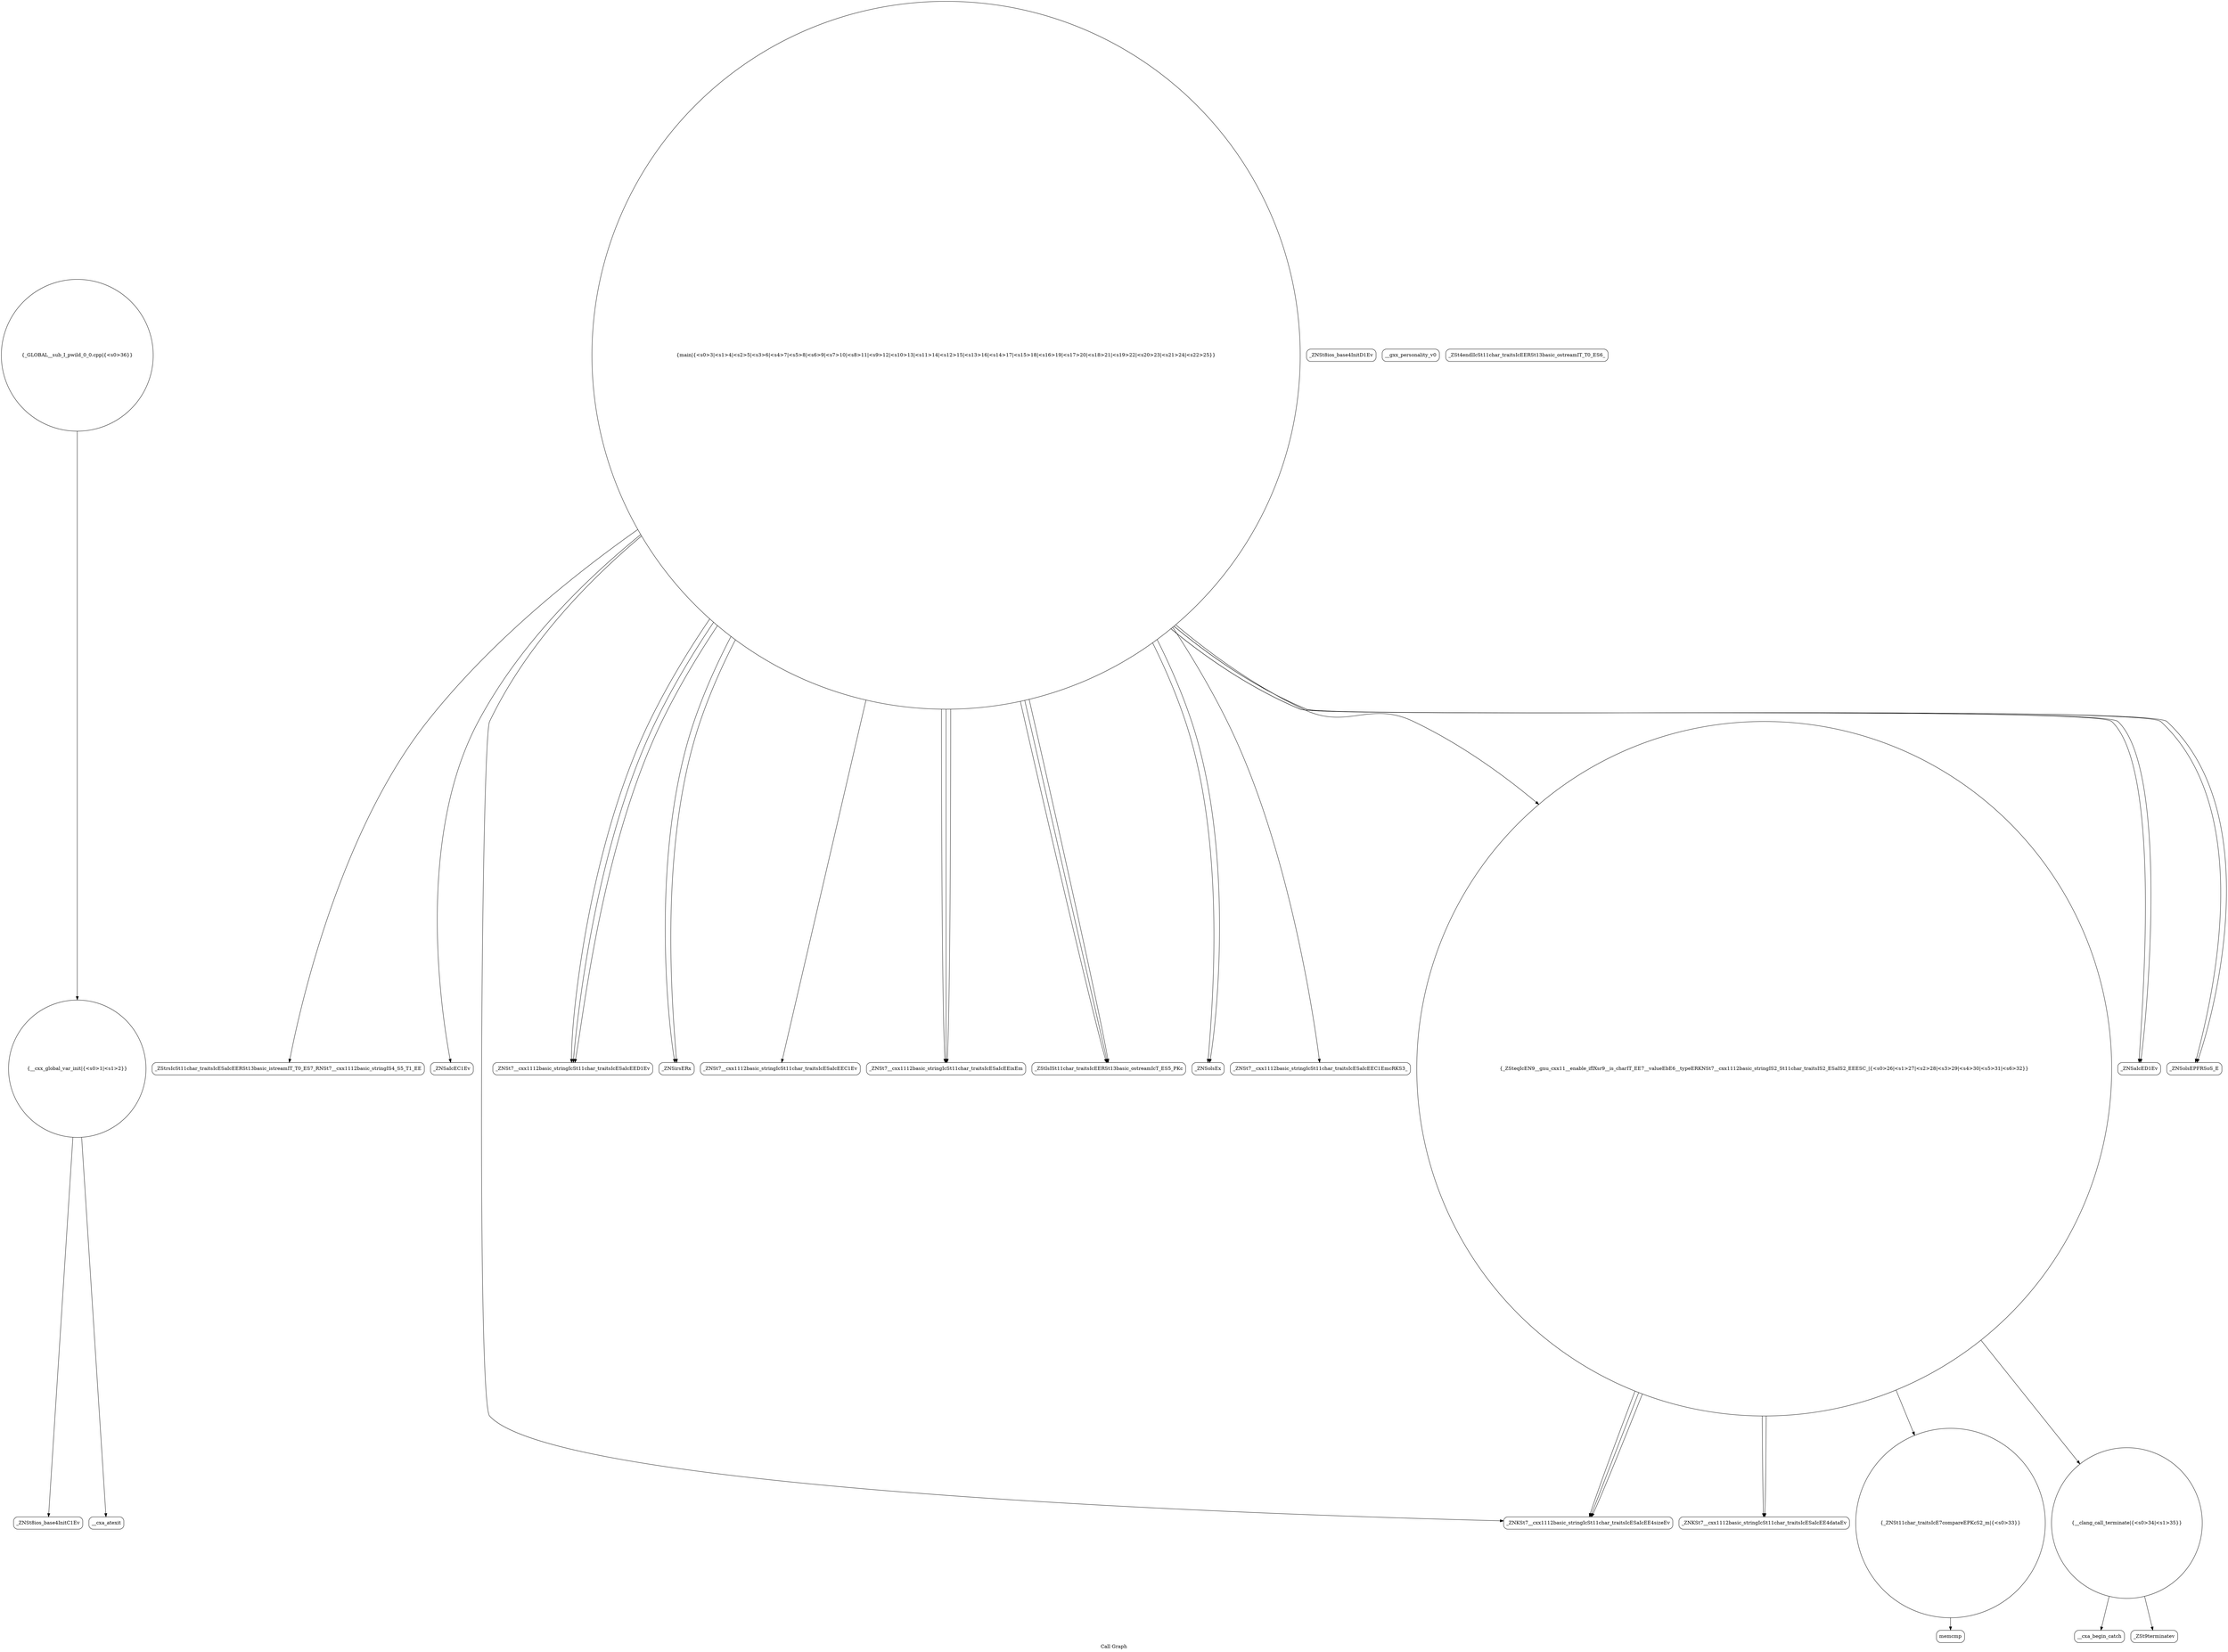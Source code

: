 digraph "Call Graph" {
	label="Call Graph";

	Node0x55e099bfd230 [shape=record,shape=circle,label="{__cxx_global_var_init|{<s0>1|<s1>2}}"];
	Node0x55e099bfd230:s0 -> Node0x55e099bfd6c0[color=black];
	Node0x55e099bfd230:s1 -> Node0x55e099bfd7c0[color=black];
	Node0x55e099bfe340 [shape=record,shape=circle,label="{_GLOBAL__sub_I_pwild_0_0.cpp|{<s0>36}}"];
	Node0x55e099bfe340:s0 -> Node0x55e099bfd230[color=black];
	Node0x55e099bfd9c0 [shape=record,shape=Mrecord,label="{_ZStrsIcSt11char_traitsIcESaIcEERSt13basic_istreamIT_T0_ES7_RNSt7__cxx1112basic_stringIS4_S5_T1_EE}"];
	Node0x55e099bfdd40 [shape=record,shape=Mrecord,label="{_ZNSaIcEC1Ev}"];
	Node0x55e099bfe0c0 [shape=record,shape=Mrecord,label="{_ZNKSt7__cxx1112basic_stringIcSt11char_traitsIcESaIcEE4dataEv}"];
	Node0x55e099bfd740 [shape=record,shape=Mrecord,label="{_ZNSt8ios_base4InitD1Ev}"];
	Node0x55e099bfdac0 [shape=record,shape=Mrecord,label="{_ZNKSt7__cxx1112basic_stringIcSt11char_traitsIcESaIcEE4sizeEv}"];
	Node0x55e099bfde40 [shape=record,shape=Mrecord,label="{_ZNSt7__cxx1112basic_stringIcSt11char_traitsIcESaIcEED1Ev}"];
	Node0x55e099bfe1c0 [shape=record,shape=Mrecord,label="{__cxa_begin_catch}"];
	Node0x55e099bfd840 [shape=record,shape=circle,label="{main|{<s0>3|<s1>4|<s2>5|<s3>6|<s4>7|<s5>8|<s6>9|<s7>10|<s8>11|<s9>12|<s10>13|<s11>14|<s12>15|<s13>16|<s14>17|<s15>18|<s16>19|<s17>20|<s18>21|<s19>22|<s20>23|<s21>24|<s22>25}}"];
	Node0x55e099bfd840:s0 -> Node0x55e099bfd8c0[color=black];
	Node0x55e099bfd840:s1 -> Node0x55e099bfd940[color=black];
	Node0x55e099bfd840:s2 -> Node0x55e099bfd9c0[color=black];
	Node0x55e099bfd840:s3 -> Node0x55e099bfdac0[color=black];
	Node0x55e099bfd840:s4 -> Node0x55e099bfd8c0[color=black];
	Node0x55e099bfd840:s5 -> Node0x55e099bfdb40[color=black];
	Node0x55e099bfd840:s6 -> Node0x55e099bfdb40[color=black];
	Node0x55e099bfd840:s7 -> Node0x55e099bfdb40[color=black];
	Node0x55e099bfd840:s8 -> Node0x55e099bfdbc0[color=black];
	Node0x55e099bfd840:s9 -> Node0x55e099bfdc40[color=black];
	Node0x55e099bfd840:s10 -> Node0x55e099bfdbc0[color=black];
	Node0x55e099bfd840:s11 -> Node0x55e099bfdd40[color=black];
	Node0x55e099bfd840:s12 -> Node0x55e099bfddc0[color=black];
	Node0x55e099bfd840:s13 -> Node0x55e099bfdcc0[color=black];
	Node0x55e099bfd840:s14 -> Node0x55e099bfde40[color=black];
	Node0x55e099bfd840:s15 -> Node0x55e099bfdec0[color=black];
	Node0x55e099bfd840:s16 -> Node0x55e099bfdc40[color=black];
	Node0x55e099bfd840:s17 -> Node0x55e099bfdf40[color=black];
	Node0x55e099bfd840:s18 -> Node0x55e099bfdec0[color=black];
	Node0x55e099bfd840:s19 -> Node0x55e099bfdbc0[color=black];
	Node0x55e099bfd840:s20 -> Node0x55e099bfdf40[color=black];
	Node0x55e099bfd840:s21 -> Node0x55e099bfde40[color=black];
	Node0x55e099bfd840:s22 -> Node0x55e099bfde40[color=black];
	Node0x55e099bfdbc0 [shape=record,shape=Mrecord,label="{_ZStlsISt11char_traitsIcEERSt13basic_ostreamIcT_ES5_PKc}"];
	Node0x55e099bfdf40 [shape=record,shape=Mrecord,label="{_ZNSolsEPFRSoS_E}"];
	Node0x55e099bfe2c0 [shape=record,shape=Mrecord,label="{memcmp}"];
	Node0x55e099bfd940 [shape=record,shape=Mrecord,label="{_ZNSt7__cxx1112basic_stringIcSt11char_traitsIcESaIcEEC1Ev}"];
	Node0x55e099bfdcc0 [shape=record,shape=circle,label="{_ZSteqIcEN9__gnu_cxx11__enable_ifIXsr9__is_charIT_EE7__valueEbE6__typeERKNSt7__cxx1112basic_stringIS2_St11char_traitsIS2_ESaIS2_EEESC_|{<s0>26|<s1>27|<s2>28|<s3>29|<s4>30|<s5>31|<s6>32}}"];
	Node0x55e099bfdcc0:s0 -> Node0x55e099bfdac0[color=black];
	Node0x55e099bfdcc0:s1 -> Node0x55e099bfdac0[color=black];
	Node0x55e099bfdcc0:s2 -> Node0x55e099bfe0c0[color=black];
	Node0x55e099bfdcc0:s3 -> Node0x55e099bfe0c0[color=black];
	Node0x55e099bfdcc0:s4 -> Node0x55e099bfdac0[color=black];
	Node0x55e099bfdcc0:s5 -> Node0x55e099bfe040[color=black];
	Node0x55e099bfdcc0:s6 -> Node0x55e099bfe140[color=black];
	Node0x55e099bfe040 [shape=record,shape=circle,label="{_ZNSt11char_traitsIcE7compareEPKcS2_m|{<s0>33}}"];
	Node0x55e099bfe040:s0 -> Node0x55e099bfe2c0[color=black];
	Node0x55e099bfd6c0 [shape=record,shape=Mrecord,label="{_ZNSt8ios_base4InitC1Ev}"];
	Node0x55e099bfda40 [shape=record,shape=Mrecord,label="{__gxx_personality_v0}"];
	Node0x55e099bfddc0 [shape=record,shape=Mrecord,label="{_ZNSt7__cxx1112basic_stringIcSt11char_traitsIcESaIcEEC1EmcRKS3_}"];
	Node0x55e099bfe140 [shape=record,shape=circle,label="{__clang_call_terminate|{<s0>34|<s1>35}}"];
	Node0x55e099bfe140:s0 -> Node0x55e099bfe1c0[color=black];
	Node0x55e099bfe140:s1 -> Node0x55e099bfe240[color=black];
	Node0x55e099bfd7c0 [shape=record,shape=Mrecord,label="{__cxa_atexit}"];
	Node0x55e099bfdb40 [shape=record,shape=Mrecord,label="{_ZNSt7__cxx1112basic_stringIcSt11char_traitsIcESaIcEEixEm}"];
	Node0x55e099bfdec0 [shape=record,shape=Mrecord,label="{_ZNSaIcED1Ev}"];
	Node0x55e099bfe240 [shape=record,shape=Mrecord,label="{_ZSt9terminatev}"];
	Node0x55e099bfd8c0 [shape=record,shape=Mrecord,label="{_ZNSirsERx}"];
	Node0x55e099bfdc40 [shape=record,shape=Mrecord,label="{_ZNSolsEx}"];
	Node0x55e099bfdfc0 [shape=record,shape=Mrecord,label="{_ZSt4endlIcSt11char_traitsIcEERSt13basic_ostreamIT_T0_ES6_}"];
}
